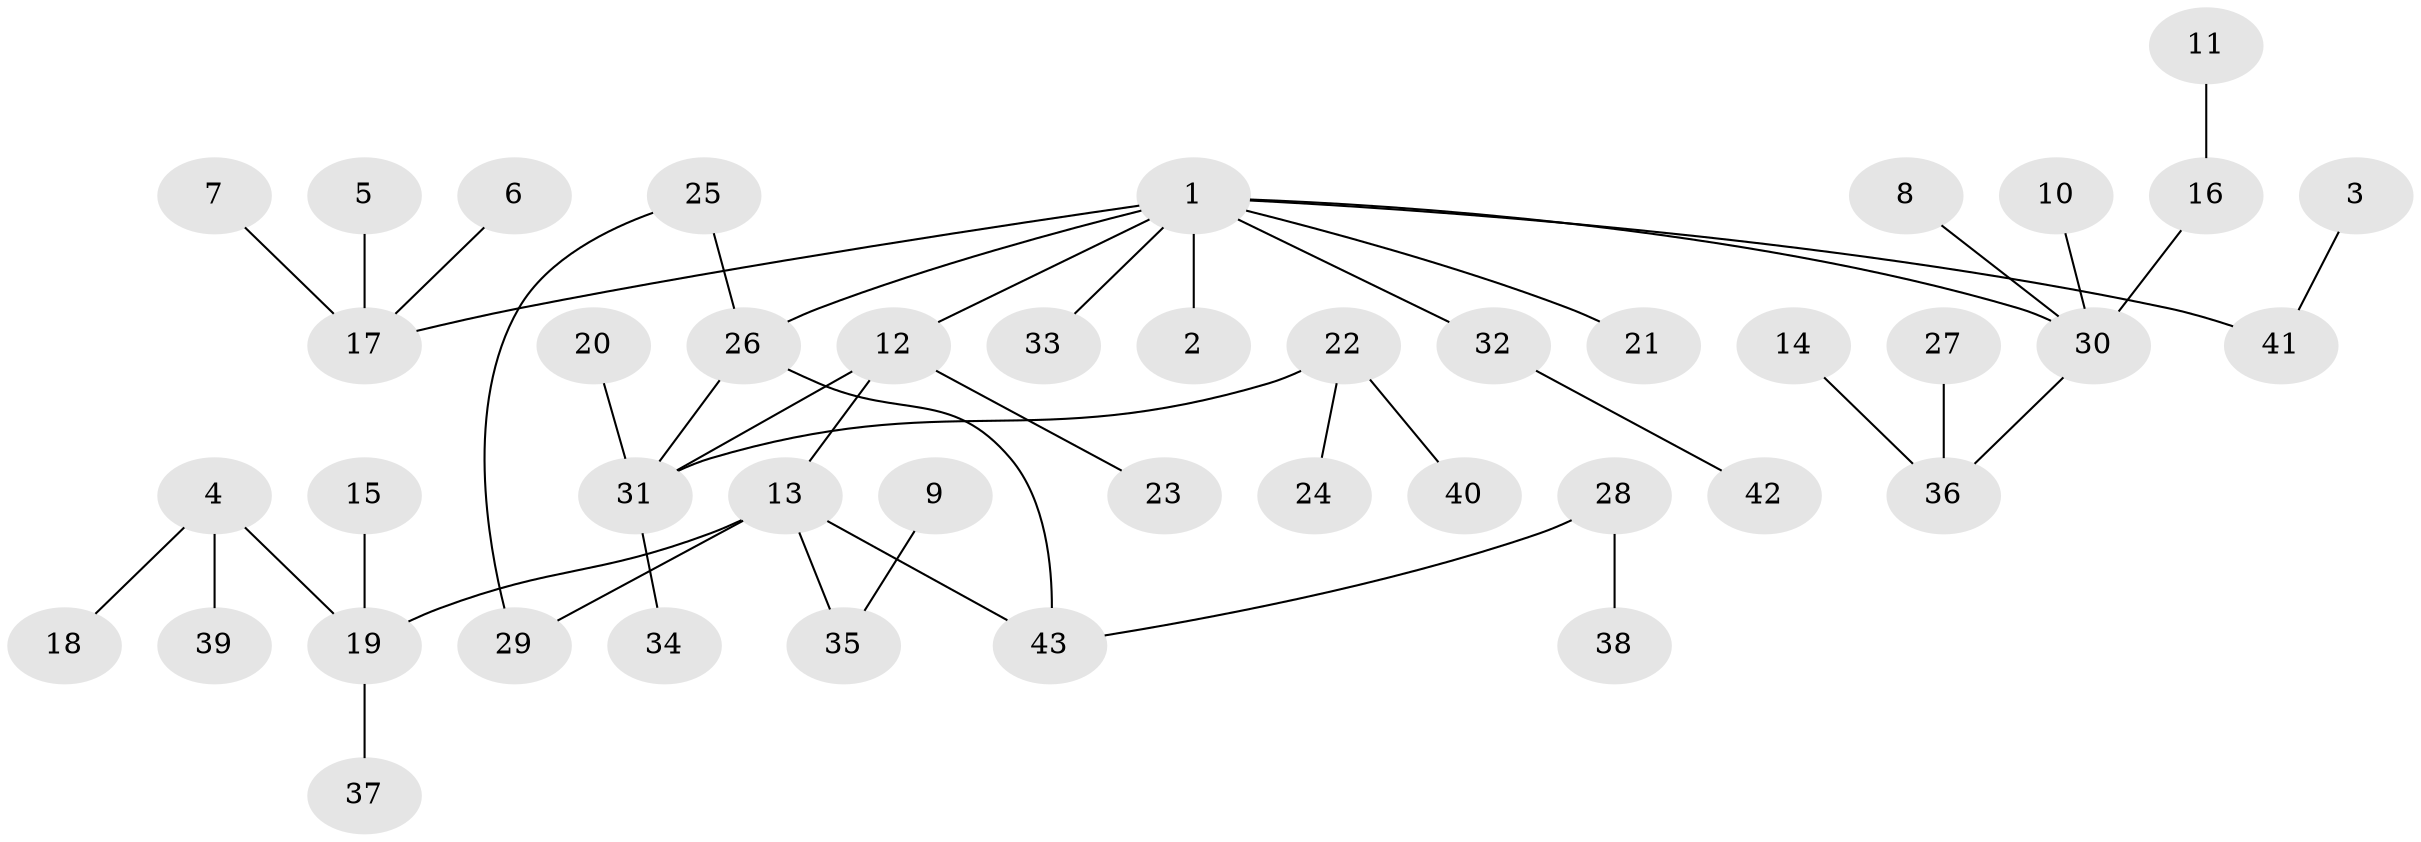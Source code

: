 // original degree distribution, {4: 0.046511627906976744, 7: 0.011627906976744186, 5: 0.046511627906976744, 3: 0.16279069767441862, 6: 0.011627906976744186, 2: 0.29069767441860467, 1: 0.43023255813953487}
// Generated by graph-tools (version 1.1) at 2025/25/03/09/25 03:25:27]
// undirected, 43 vertices, 45 edges
graph export_dot {
graph [start="1"]
  node [color=gray90,style=filled];
  1;
  2;
  3;
  4;
  5;
  6;
  7;
  8;
  9;
  10;
  11;
  12;
  13;
  14;
  15;
  16;
  17;
  18;
  19;
  20;
  21;
  22;
  23;
  24;
  25;
  26;
  27;
  28;
  29;
  30;
  31;
  32;
  33;
  34;
  35;
  36;
  37;
  38;
  39;
  40;
  41;
  42;
  43;
  1 -- 2 [weight=1.0];
  1 -- 12 [weight=1.0];
  1 -- 17 [weight=1.0];
  1 -- 21 [weight=1.0];
  1 -- 26 [weight=1.0];
  1 -- 30 [weight=1.0];
  1 -- 32 [weight=1.0];
  1 -- 33 [weight=1.0];
  1 -- 41 [weight=1.0];
  3 -- 41 [weight=1.0];
  4 -- 18 [weight=1.0];
  4 -- 19 [weight=1.0];
  4 -- 39 [weight=1.0];
  5 -- 17 [weight=1.0];
  6 -- 17 [weight=1.0];
  7 -- 17 [weight=1.0];
  8 -- 30 [weight=1.0];
  9 -- 35 [weight=1.0];
  10 -- 30 [weight=1.0];
  11 -- 16 [weight=1.0];
  12 -- 13 [weight=1.0];
  12 -- 23 [weight=1.0];
  12 -- 31 [weight=2.0];
  13 -- 19 [weight=1.0];
  13 -- 29 [weight=1.0];
  13 -- 35 [weight=1.0];
  13 -- 43 [weight=1.0];
  14 -- 36 [weight=1.0];
  15 -- 19 [weight=1.0];
  16 -- 30 [weight=1.0];
  19 -- 37 [weight=1.0];
  20 -- 31 [weight=1.0];
  22 -- 24 [weight=1.0];
  22 -- 31 [weight=1.0];
  22 -- 40 [weight=1.0];
  25 -- 26 [weight=1.0];
  25 -- 29 [weight=1.0];
  26 -- 31 [weight=1.0];
  26 -- 43 [weight=1.0];
  27 -- 36 [weight=1.0];
  28 -- 38 [weight=1.0];
  28 -- 43 [weight=1.0];
  30 -- 36 [weight=1.0];
  31 -- 34 [weight=1.0];
  32 -- 42 [weight=1.0];
}
